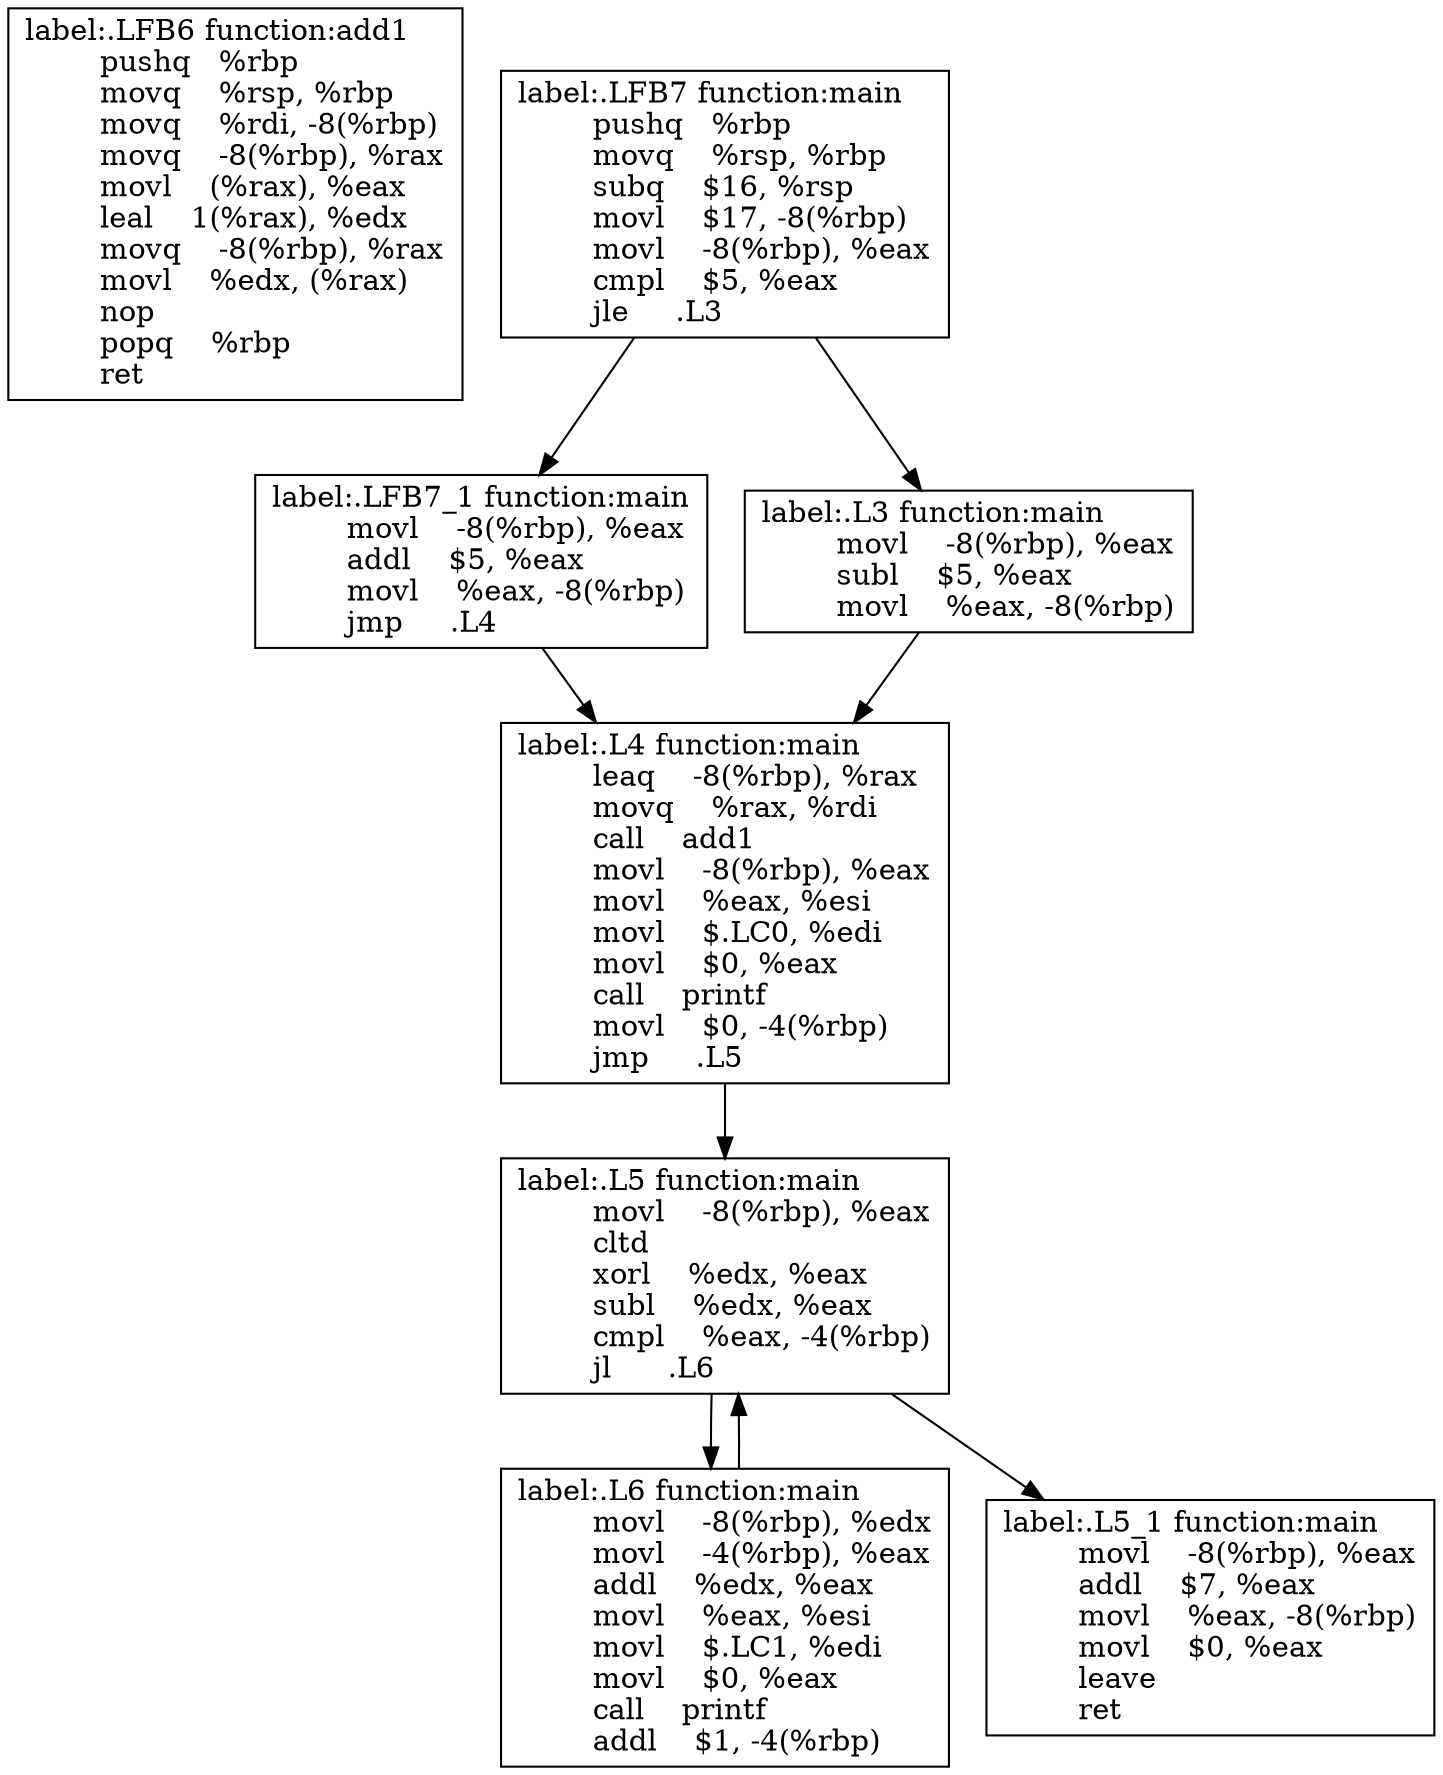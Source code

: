 digraph G {
	graph [dpi=300]
	node [shape=box nojustify=false] 
	node0 [label="label:.LFB6 function:add1\l        pushq   %rbp\l        movq    %rsp, %rbp\l        movq    %rdi, -8(%rbp)\l        movq    -8(%rbp), %rax\l        movl    (%rax), %eax\l        leal    1(%rax), %edx\l        movq    -8(%rbp), %rax\l        movl    %edx, (%rax)\l        nop\l        popq    %rbp\l        ret\l"];
	node1 [label="label:.LFB7 function:main\l        pushq   %rbp\l        movq    %rsp, %rbp\l        subq    $16, %rsp\l        movl    $17, -8(%rbp)\l        movl    -8(%rbp), %eax\l        cmpl    $5, %eax\l        jle     .L3\l"];
	node2 [label="label:.LFB7_1 function:main\l        movl    -8(%rbp), %eax\l        addl    $5, %eax\l        movl    %eax, -8(%rbp)\l        jmp     .L4\l"];
	node3 [label="label:.L3 function:main\l        movl    -8(%rbp), %eax\l        subl    $5, %eax\l        movl    %eax, -8(%rbp)\l"];
	node4 [label="label:.L4 function:main\l        leaq    -8(%rbp), %rax\l        movq    %rax, %rdi\l        call    add1\l        movl    -8(%rbp), %eax\l        movl    %eax, %esi\l        movl    $.LC0, %edi\l        movl    $0, %eax\l        call    printf\l        movl    $0, -4(%rbp)\l        jmp     .L5\l"];
	node5 [label="label:.L6 function:main\l        movl    -8(%rbp), %edx\l        movl    -4(%rbp), %eax\l        addl    %edx, %eax\l        movl    %eax, %esi\l        movl    $.LC1, %edi\l        movl    $0, %eax\l        call    printf\l        addl    $1, -4(%rbp)\l"];
	node6 [label="label:.L5 function:main\l        movl    -8(%rbp), %eax\l        cltd\l        xorl    %edx, %eax\l        subl    %edx, %eax\l        cmpl    %eax, -4(%rbp)\l        jl      .L6\l"];
	node7 [label="label:.L5_1 function:main\l        movl    -8(%rbp), %eax\l        addl    $7, %eax\l        movl    %eax, -8(%rbp)\l        movl    $0, %eax\l        leave\l        ret\l"];
	node1 -> node3;
	node1 -> node2;
	node2 -> node4;
	node3 -> node4;
	node4 -> node6;
	node5 -> node6;
	node6 -> node5;
	node6 -> node7;
}

